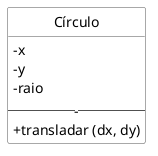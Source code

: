 @startuml mod02ima03
hide circle
hide methods
hide empty members

skinparam class {
    BackgroundColor White
    ArrowColor Black
    BorderColor #505050
}
skinparam classAttributeIconSize 0
class "Círculo" as ce
ce : - x 
ce : - y 
ce : - raio
ce : -----
ce : + transladar (dx, dy)
@enduml